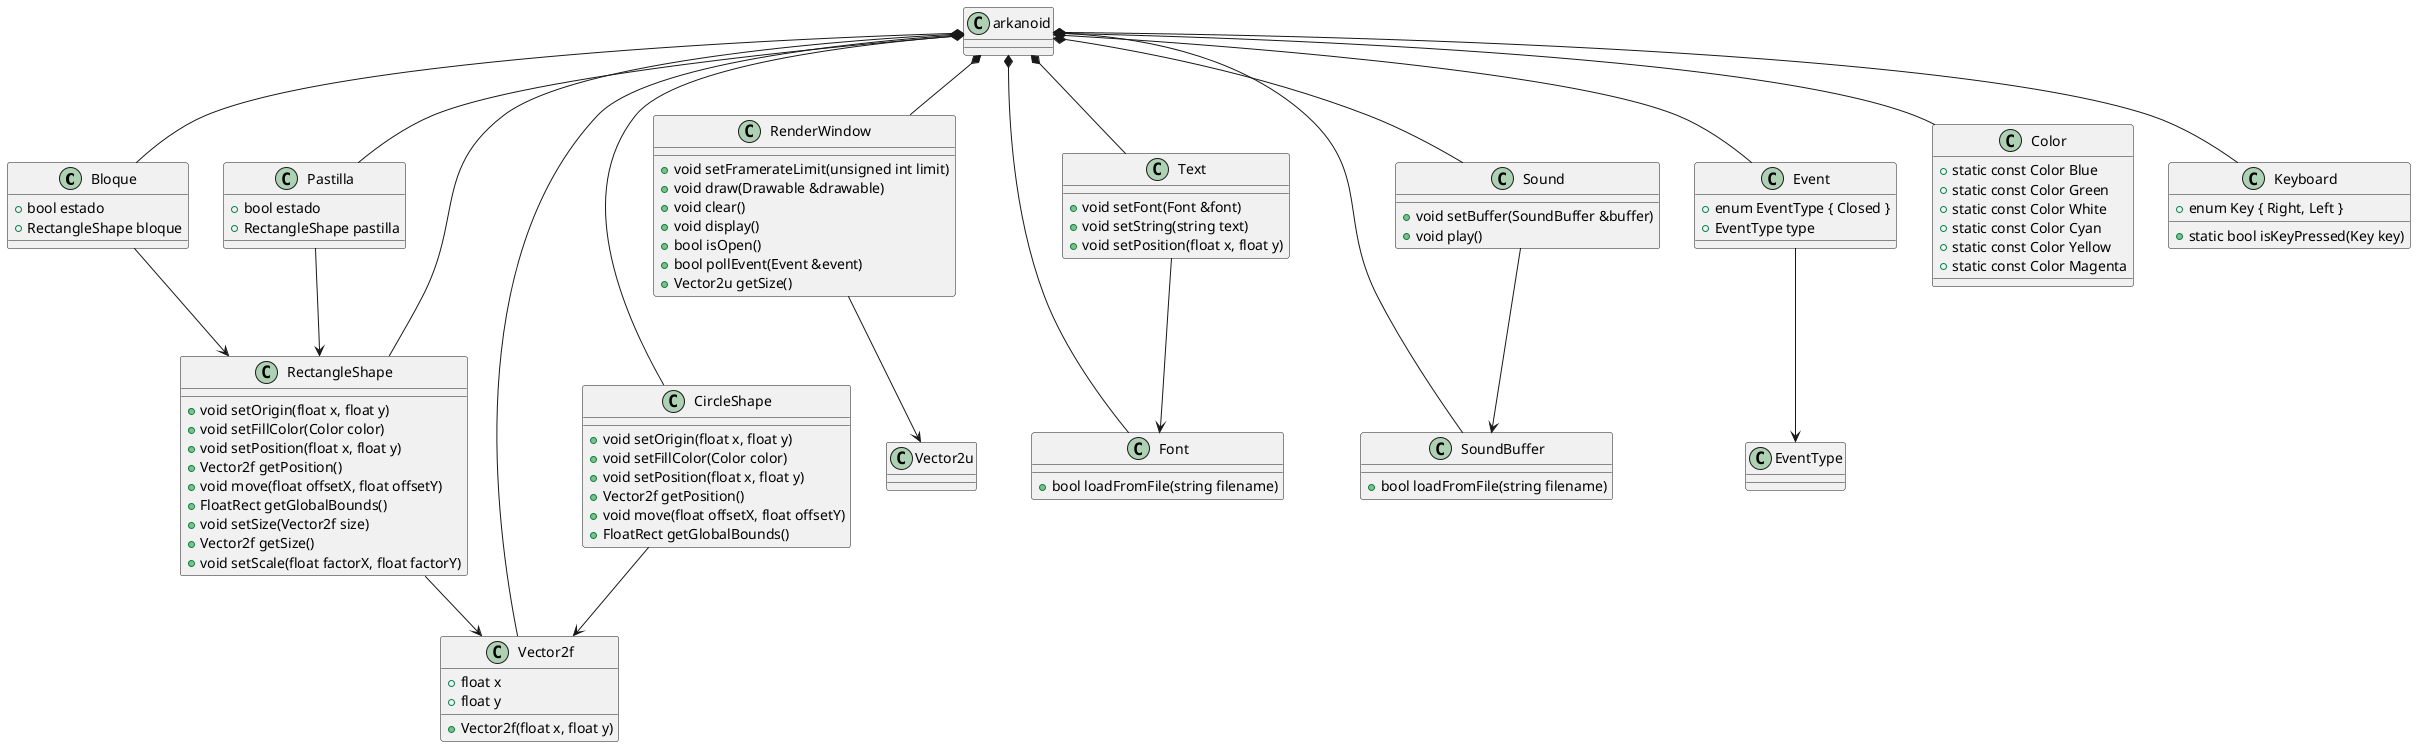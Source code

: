 @startuml
' Definición de las clases y estructuras

class Bloque {
    +bool estado
    +RectangleShape bloque
}

class Pastilla {
    +bool estado
    +RectangleShape pastilla
}

class Vector2f {
    +float x
    +float y
    +Vector2f(float x, float y)
}

class CircleShape {
    +void setOrigin(float x, float y)
    +void setFillColor(Color color)
    +void setPosition(float x, float y)
    +Vector2f getPosition()
    +void move(float offsetX, float offsetY)
    +FloatRect getGlobalBounds()
}

class RectangleShape {
    +void setOrigin(float x, float y)
    +void setFillColor(Color color)
    +void setPosition(float x, float y)
    +Vector2f getPosition()
    +void move(float offsetX, float offsetY)
    +FloatRect getGlobalBounds()
    +void setSize(Vector2f size)
    +Vector2f getSize()
    +void setScale(float factorX, float factorY)
}

class RenderWindow {
    +void setFramerateLimit(unsigned int limit)
    +void draw(Drawable &drawable)
    +void clear()
    +void display()
    +bool isOpen()
    +bool pollEvent(Event &event)
    +Vector2u getSize()
}

class Font {
    +bool loadFromFile(string filename)
}

class Text {
    +void setFont(Font &font)
    +void setString(string text)
    +void setPosition(float x, float y)
}

class SoundBuffer {
    +bool loadFromFile(string filename)
}

class Sound {
    +void setBuffer(SoundBuffer &buffer)
    +void play()
}

class Event {
    +enum EventType { Closed }
    +EventType type
}

class Color {
    +static const Color Blue
    +static const Color Green
    +static const Color White
    +static const Color Cyan
    +static const Color Yellow
    +static const Color Magenta
}

class Keyboard {
    +static bool isKeyPressed(Key key)
    +enum Key { Right, Left }
}

' Relaciones entre las clases

Bloque --> RectangleShape
Pastilla --> RectangleShape
CircleShape --> Vector2f
RectangleShape --> Vector2f
RenderWindow --> Vector2u
Text --> Font
Sound --> SoundBuffer
Event --> EventType

arkanoid *-- Bloque
arkanoid *-- Pastilla
arkanoid *-- Vector2f
arkanoid *-- CircleShape
arkanoid *-- RectangleShape
arkanoid *-- RenderWindow
arkanoid *-- Font
arkanoid *-- Text
arkanoid *-- SoundBuffer
arkanoid *-- Sound
arkanoid *-- Event
arkanoid *-- Color
arkanoid *-- Keyboard
@enduml
